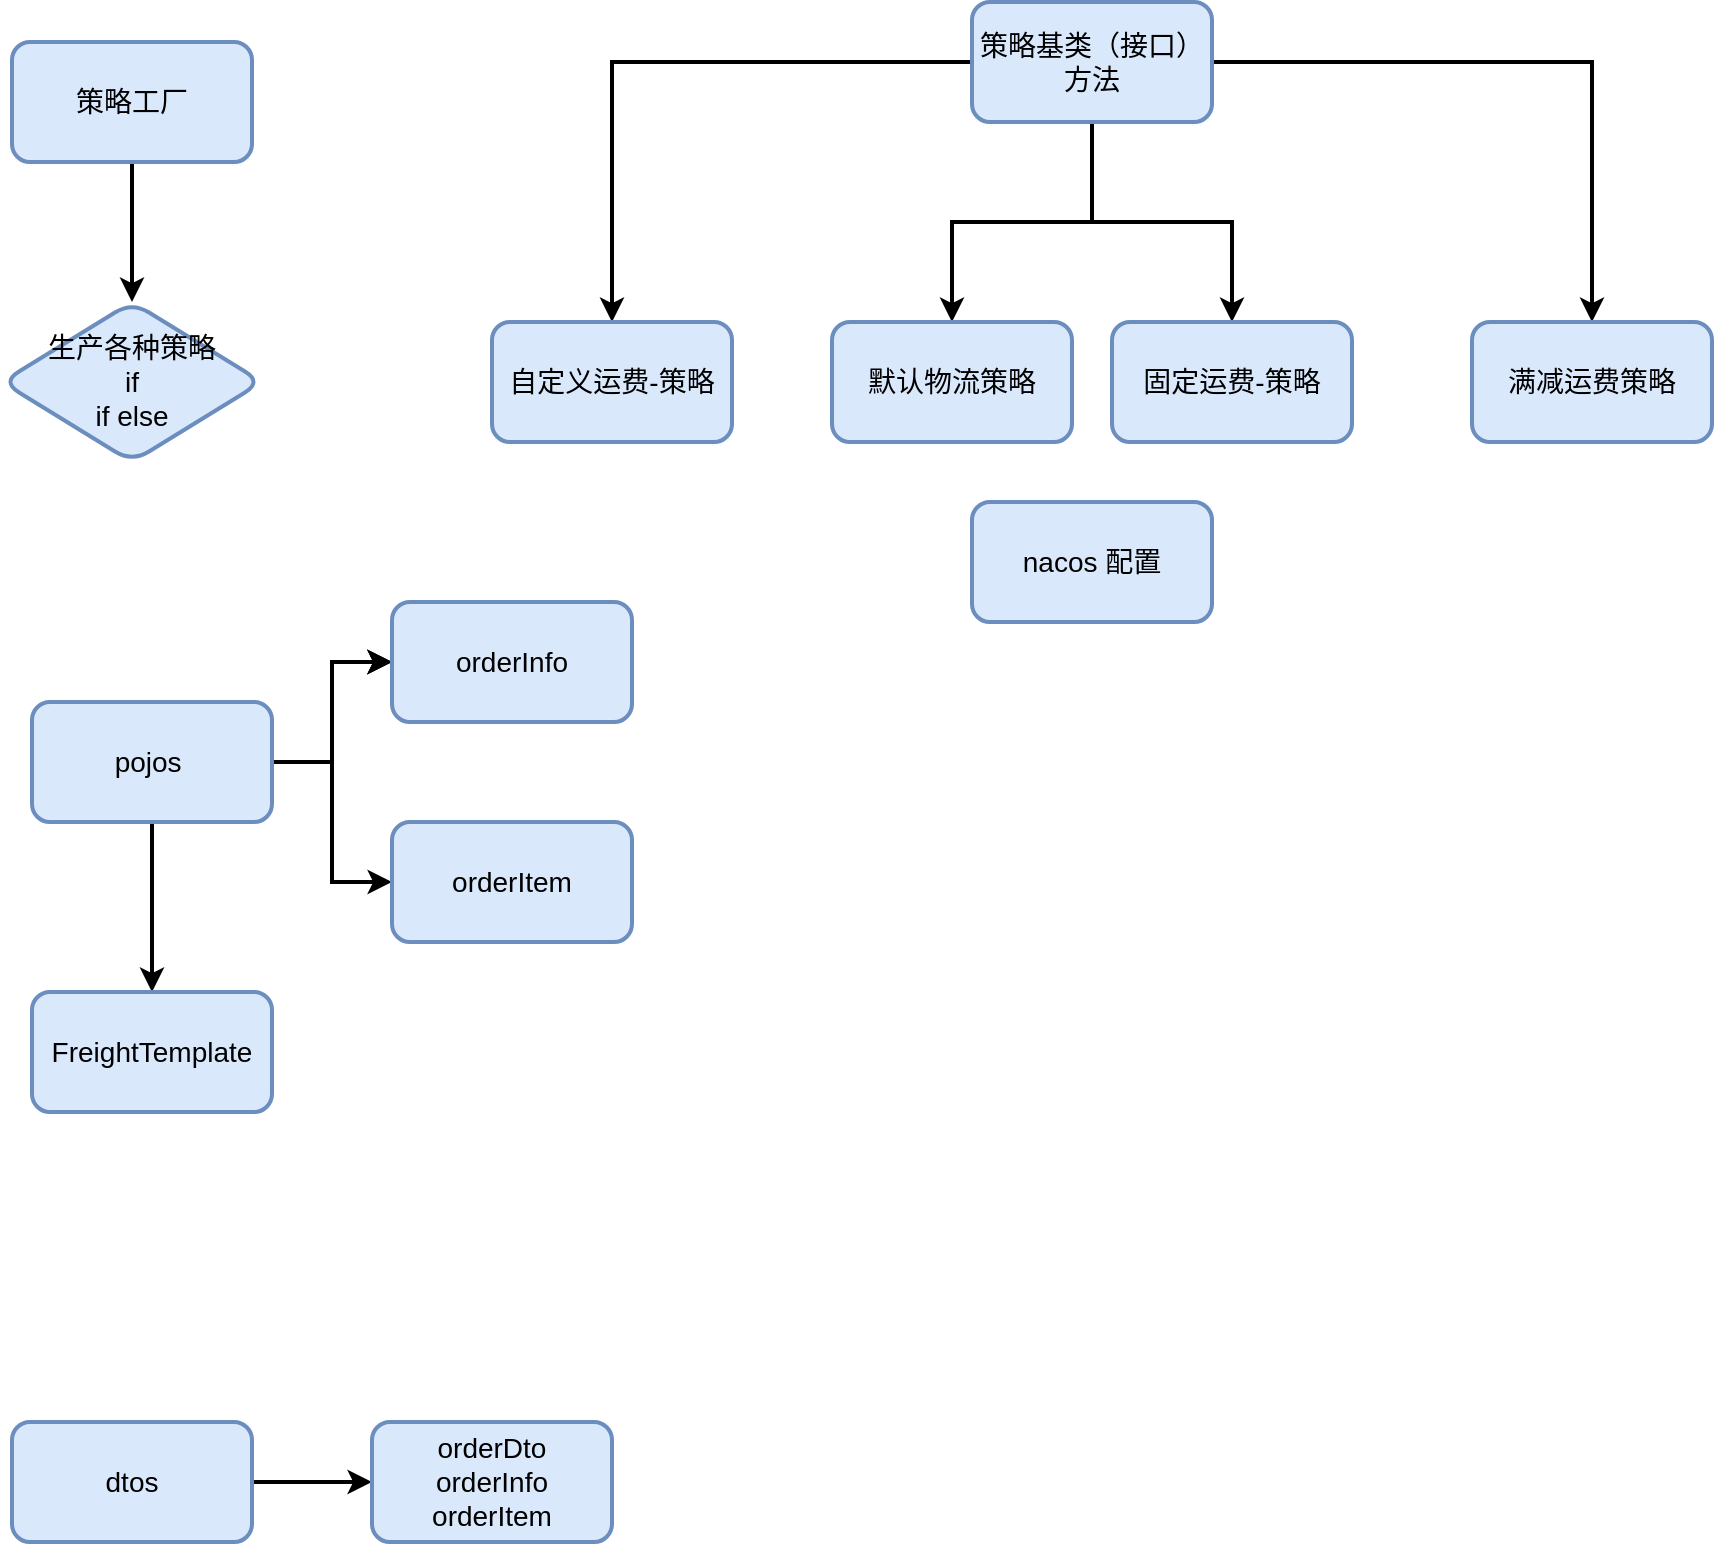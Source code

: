 <mxfile version="20.0.3" type="github">
  <diagram id="eZQI212zW49PJOHGEDup" name="第 1 页">
    <mxGraphModel dx="1038" dy="615" grid="1" gridSize="10" guides="1" tooltips="1" connect="1" arrows="1" fold="1" page="1" pageScale="1" pageWidth="827" pageHeight="1169" math="0" shadow="0">
      <root>
        <mxCell id="0" />
        <mxCell id="1" parent="0" />
        <mxCell id="KIiZi3-VXo7V8YcJdM5M-4" value="" style="edgeStyle=orthogonalEdgeStyle;rounded=0;orthogonalLoop=1;jettySize=auto;html=1;strokeWidth=2;" edge="1" parent="1" source="KIiZi3-VXo7V8YcJdM5M-1" target="KIiZi3-VXo7V8YcJdM5M-3">
          <mxGeometry relative="1" as="geometry" />
        </mxCell>
        <mxCell id="KIiZi3-VXo7V8YcJdM5M-6" value="" style="edgeStyle=orthogonalEdgeStyle;rounded=0;orthogonalLoop=1;jettySize=auto;html=1;strokeWidth=2;" edge="1" parent="1" source="KIiZi3-VXo7V8YcJdM5M-1" target="KIiZi3-VXo7V8YcJdM5M-5">
          <mxGeometry relative="1" as="geometry" />
        </mxCell>
        <mxCell id="KIiZi3-VXo7V8YcJdM5M-8" value="" style="edgeStyle=orthogonalEdgeStyle;rounded=0;orthogonalLoop=1;jettySize=auto;html=1;strokeWidth=2;" edge="1" parent="1" source="KIiZi3-VXo7V8YcJdM5M-1" target="KIiZi3-VXo7V8YcJdM5M-7">
          <mxGeometry relative="1" as="geometry" />
        </mxCell>
        <mxCell id="KIiZi3-VXo7V8YcJdM5M-9" style="edgeStyle=orthogonalEdgeStyle;rounded=0;orthogonalLoop=1;jettySize=auto;html=1;entryX=0.5;entryY=0;entryDx=0;entryDy=0;strokeWidth=2;" edge="1" parent="1" source="KIiZi3-VXo7V8YcJdM5M-1" target="KIiZi3-VXo7V8YcJdM5M-2">
          <mxGeometry relative="1" as="geometry" />
        </mxCell>
        <mxCell id="KIiZi3-VXo7V8YcJdM5M-1" value="策略基类（接口）&lt;br&gt;方法" style="rounded=1;whiteSpace=wrap;html=1;strokeWidth=2;fontSize=14;fillColor=#dae8fc;strokeColor=#6c8ebf;" vertex="1" parent="1">
          <mxGeometry x="530" y="30" width="120" height="60" as="geometry" />
        </mxCell>
        <mxCell id="KIiZi3-VXo7V8YcJdM5M-2" value="默认物流策略" style="rounded=1;whiteSpace=wrap;html=1;strokeWidth=2;fontSize=14;fillColor=#dae8fc;strokeColor=#6c8ebf;" vertex="1" parent="1">
          <mxGeometry x="460" y="190" width="120" height="60" as="geometry" />
        </mxCell>
        <mxCell id="KIiZi3-VXo7V8YcJdM5M-3" value="固定运费-策略" style="rounded=1;whiteSpace=wrap;html=1;strokeWidth=2;fontSize=14;fillColor=#dae8fc;strokeColor=#6c8ebf;" vertex="1" parent="1">
          <mxGeometry x="600" y="190" width="120" height="60" as="geometry" />
        </mxCell>
        <mxCell id="KIiZi3-VXo7V8YcJdM5M-5" value="满减运费策略" style="rounded=1;whiteSpace=wrap;html=1;strokeWidth=2;fontSize=14;fillColor=#dae8fc;strokeColor=#6c8ebf;" vertex="1" parent="1">
          <mxGeometry x="780" y="190" width="120" height="60" as="geometry" />
        </mxCell>
        <mxCell id="KIiZi3-VXo7V8YcJdM5M-7" value="自定义运费-策略" style="rounded=1;whiteSpace=wrap;html=1;strokeWidth=2;fontSize=14;fillColor=#dae8fc;strokeColor=#6c8ebf;" vertex="1" parent="1">
          <mxGeometry x="290" y="190" width="120" height="60" as="geometry" />
        </mxCell>
        <mxCell id="KIiZi3-VXo7V8YcJdM5M-12" value="" style="edgeStyle=orthogonalEdgeStyle;rounded=0;orthogonalLoop=1;jettySize=auto;html=1;strokeWidth=2;" edge="1" parent="1" source="KIiZi3-VXo7V8YcJdM5M-10" target="KIiZi3-VXo7V8YcJdM5M-11">
          <mxGeometry relative="1" as="geometry" />
        </mxCell>
        <mxCell id="KIiZi3-VXo7V8YcJdM5M-10" value="策略工厂" style="rounded=1;whiteSpace=wrap;html=1;strokeWidth=2;fontSize=14;fillColor=#dae8fc;strokeColor=#6c8ebf;" vertex="1" parent="1">
          <mxGeometry x="50" y="50" width="120" height="60" as="geometry" />
        </mxCell>
        <mxCell id="KIiZi3-VXo7V8YcJdM5M-11" value="生产各种策略&lt;br&gt;if&lt;br&gt;if else" style="rhombus;whiteSpace=wrap;html=1;fontSize=14;fillColor=#dae8fc;strokeColor=#6c8ebf;rounded=1;strokeWidth=2;" vertex="1" parent="1">
          <mxGeometry x="45" y="180" width="130" height="80" as="geometry" />
        </mxCell>
        <mxCell id="KIiZi3-VXo7V8YcJdM5M-16" value="" style="edgeStyle=orthogonalEdgeStyle;rounded=0;orthogonalLoop=1;jettySize=auto;html=1;strokeWidth=2;" edge="1" parent="1" source="KIiZi3-VXo7V8YcJdM5M-13" target="KIiZi3-VXo7V8YcJdM5M-15">
          <mxGeometry relative="1" as="geometry" />
        </mxCell>
        <mxCell id="KIiZi3-VXo7V8YcJdM5M-17" value="" style="edgeStyle=orthogonalEdgeStyle;rounded=0;orthogonalLoop=1;jettySize=auto;html=1;strokeWidth=2;" edge="1" parent="1" source="KIiZi3-VXo7V8YcJdM5M-13" target="KIiZi3-VXo7V8YcJdM5M-15">
          <mxGeometry relative="1" as="geometry" />
        </mxCell>
        <mxCell id="KIiZi3-VXo7V8YcJdM5M-18" value="" style="edgeStyle=orthogonalEdgeStyle;rounded=0;orthogonalLoop=1;jettySize=auto;html=1;strokeWidth=2;" edge="1" parent="1" source="KIiZi3-VXo7V8YcJdM5M-13" target="KIiZi3-VXo7V8YcJdM5M-15">
          <mxGeometry relative="1" as="geometry" />
        </mxCell>
        <mxCell id="KIiZi3-VXo7V8YcJdM5M-20" value="" style="edgeStyle=orthogonalEdgeStyle;rounded=0;orthogonalLoop=1;jettySize=auto;html=1;strokeWidth=2;" edge="1" parent="1" source="KIiZi3-VXo7V8YcJdM5M-13" target="KIiZi3-VXo7V8YcJdM5M-19">
          <mxGeometry relative="1" as="geometry" />
        </mxCell>
        <mxCell id="KIiZi3-VXo7V8YcJdM5M-27" value="" style="edgeStyle=orthogonalEdgeStyle;rounded=0;orthogonalLoop=1;jettySize=auto;html=1;strokeWidth=2;" edge="1" parent="1" source="KIiZi3-VXo7V8YcJdM5M-13" target="KIiZi3-VXo7V8YcJdM5M-26">
          <mxGeometry relative="1" as="geometry" />
        </mxCell>
        <mxCell id="KIiZi3-VXo7V8YcJdM5M-13" value="pojos&amp;nbsp;" style="rounded=1;whiteSpace=wrap;html=1;strokeWidth=2;fontSize=14;fillColor=#dae8fc;strokeColor=#6c8ebf;" vertex="1" parent="1">
          <mxGeometry x="60" y="380" width="120" height="60" as="geometry" />
        </mxCell>
        <mxCell id="KIiZi3-VXo7V8YcJdM5M-15" value="orderInfo" style="rounded=1;whiteSpace=wrap;html=1;strokeWidth=2;fontSize=14;fillColor=#dae8fc;strokeColor=#6c8ebf;" vertex="1" parent="1">
          <mxGeometry x="240" y="330" width="120" height="60" as="geometry" />
        </mxCell>
        <mxCell id="KIiZi3-VXo7V8YcJdM5M-19" value="orderItem" style="rounded=1;whiteSpace=wrap;html=1;strokeWidth=2;fontSize=14;fillColor=#dae8fc;strokeColor=#6c8ebf;" vertex="1" parent="1">
          <mxGeometry x="240" y="440" width="120" height="60" as="geometry" />
        </mxCell>
        <mxCell id="KIiZi3-VXo7V8YcJdM5M-23" value="" style="edgeStyle=orthogonalEdgeStyle;rounded=0;orthogonalLoop=1;jettySize=auto;html=1;strokeWidth=2;" edge="1" parent="1" source="KIiZi3-VXo7V8YcJdM5M-21" target="KIiZi3-VXo7V8YcJdM5M-22">
          <mxGeometry relative="1" as="geometry" />
        </mxCell>
        <mxCell id="KIiZi3-VXo7V8YcJdM5M-21" value="dtos" style="rounded=1;whiteSpace=wrap;html=1;strokeWidth=2;fontSize=14;fillColor=#dae8fc;strokeColor=#6c8ebf;" vertex="1" parent="1">
          <mxGeometry x="50" y="740" width="120" height="60" as="geometry" />
        </mxCell>
        <mxCell id="KIiZi3-VXo7V8YcJdM5M-22" value="orderDto&lt;br&gt;orderInfo&lt;br&gt;orderItem" style="rounded=1;whiteSpace=wrap;html=1;strokeWidth=2;fontSize=14;fillColor=#dae8fc;strokeColor=#6c8ebf;" vertex="1" parent="1">
          <mxGeometry x="230" y="740" width="120" height="60" as="geometry" />
        </mxCell>
        <mxCell id="KIiZi3-VXo7V8YcJdM5M-24" value="nacos 配置" style="rounded=1;whiteSpace=wrap;html=1;strokeWidth=2;fontSize=14;fillColor=#dae8fc;strokeColor=#6c8ebf;" vertex="1" parent="1">
          <mxGeometry x="530" y="280" width="120" height="60" as="geometry" />
        </mxCell>
        <mxCell id="KIiZi3-VXo7V8YcJdM5M-26" value="FreightTemplate" style="rounded=1;whiteSpace=wrap;html=1;strokeWidth=2;fontSize=14;fillColor=#dae8fc;strokeColor=#6c8ebf;" vertex="1" parent="1">
          <mxGeometry x="60" y="525" width="120" height="60" as="geometry" />
        </mxCell>
      </root>
    </mxGraphModel>
  </diagram>
</mxfile>
